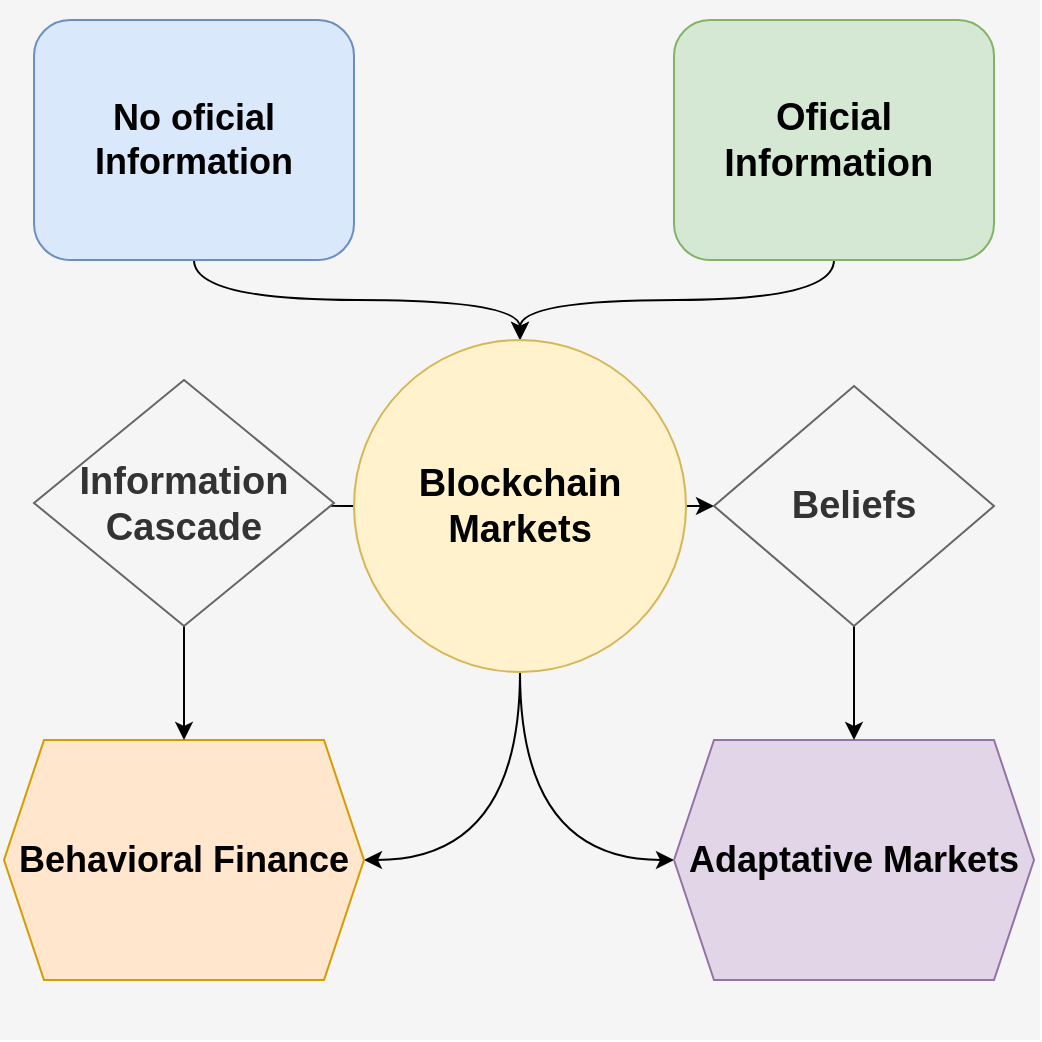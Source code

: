 <mxfile version="20.5.3" type="github">
  <diagram id="UiH3Iwp8ihbxu1lXQcd2" name="Seite-1">
    <mxGraphModel dx="830" dy="568" grid="1" gridSize="10" guides="1" tooltips="1" connect="1" arrows="1" fold="1" page="1" pageScale="1" pageWidth="827" pageHeight="1169" math="0" shadow="0">
      <root>
        <mxCell id="0" />
        <mxCell id="1" parent="0" />
        <mxCell id="aZ2FEfgqHKBh5IlZA_Mn-2" value="" style="whiteSpace=wrap;html=1;aspect=fixed;strokeColor=none;fillColor=#f5f5f5;fontColor=#333333;" vertex="1" parent="1">
          <mxGeometry x="103" y="70" width="520" height="520" as="geometry" />
        </mxCell>
        <mxCell id="1wnYQfuYENzwQwFTmS7A-9" style="edgeStyle=orthogonalEdgeStyle;curved=1;orthogonalLoop=1;jettySize=auto;html=1;entryX=0.5;entryY=0;entryDx=0;entryDy=0;" parent="1" source="1wnYQfuYENzwQwFTmS7A-1" target="1wnYQfuYENzwQwFTmS7A-3" edge="1">
          <mxGeometry relative="1" as="geometry" />
        </mxCell>
        <mxCell id="1wnYQfuYENzwQwFTmS7A-1" value="No oficial Information" style="rounded=1;whiteSpace=wrap;html=1;fontSize=18;fontStyle=1;fillColor=#dae8fc;strokeColor=#6c8ebf;" parent="1" vertex="1">
          <mxGeometry x="120" y="80" width="160" height="120" as="geometry" />
        </mxCell>
        <mxCell id="1wnYQfuYENzwQwFTmS7A-12" style="edgeStyle=orthogonalEdgeStyle;curved=1;orthogonalLoop=1;jettySize=auto;html=1;entryX=0.5;entryY=0;entryDx=0;entryDy=0;" parent="1" source="1wnYQfuYENzwQwFTmS7A-2" target="1wnYQfuYENzwQwFTmS7A-3" edge="1">
          <mxGeometry relative="1" as="geometry" />
        </mxCell>
        <mxCell id="1wnYQfuYENzwQwFTmS7A-2" value="Oficial Information&amp;nbsp;" style="rounded=1;whiteSpace=wrap;html=1;fontSize=19;fontStyle=1;fillColor=#d5e8d4;strokeColor=#82b366;" parent="1" vertex="1">
          <mxGeometry x="440" y="80" width="160" height="120" as="geometry" />
        </mxCell>
        <mxCell id="1wnYQfuYENzwQwFTmS7A-7" style="edgeStyle=orthogonalEdgeStyle;orthogonalLoop=1;jettySize=auto;html=1;entryX=0;entryY=0.5;entryDx=0;entryDy=0;curved=1;exitX=0.5;exitY=1;exitDx=0;exitDy=0;" parent="1" source="1wnYQfuYENzwQwFTmS7A-3" target="1wnYQfuYENzwQwFTmS7A-5" edge="1">
          <mxGeometry relative="1" as="geometry">
            <mxPoint x="390" y="640" as="sourcePoint" />
          </mxGeometry>
        </mxCell>
        <mxCell id="1wnYQfuYENzwQwFTmS7A-14" value="" style="edgeStyle=orthogonalEdgeStyle;curved=1;orthogonalLoop=1;jettySize=auto;html=1;fontSize=19;" parent="1" source="1wnYQfuYENzwQwFTmS7A-3" target="1wnYQfuYENzwQwFTmS7A-13" edge="1">
          <mxGeometry relative="1" as="geometry" />
        </mxCell>
        <mxCell id="1wnYQfuYENzwQwFTmS7A-21" style="edgeStyle=orthogonalEdgeStyle;curved=1;orthogonalLoop=1;jettySize=auto;html=1;entryX=1;entryY=0.5;entryDx=0;entryDy=0;fontSize=19;" parent="1" source="1wnYQfuYENzwQwFTmS7A-3" target="1wnYQfuYENzwQwFTmS7A-4" edge="1">
          <mxGeometry relative="1" as="geometry" />
        </mxCell>
        <mxCell id="1wnYQfuYENzwQwFTmS7A-22" style="edgeStyle=orthogonalEdgeStyle;curved=1;orthogonalLoop=1;jettySize=auto;html=1;exitX=0;exitY=0.5;exitDx=0;exitDy=0;fontSize=19;" parent="1" source="1wnYQfuYENzwQwFTmS7A-3" target="1wnYQfuYENzwQwFTmS7A-17" edge="1">
          <mxGeometry relative="1" as="geometry" />
        </mxCell>
        <mxCell id="1wnYQfuYENzwQwFTmS7A-3" value="Blockchain Markets" style="ellipse;whiteSpace=wrap;html=1;aspect=fixed;fontSize=19;fontStyle=1;fillColor=#fff2cc;strokeColor=#d6b656;" parent="1" vertex="1">
          <mxGeometry x="280" y="240" width="166" height="166" as="geometry" />
        </mxCell>
        <mxCell id="1wnYQfuYENzwQwFTmS7A-4" value="Behavioral Finance" style="shape=hexagon;perimeter=hexagonPerimeter2;whiteSpace=wrap;html=1;fixedSize=1;fontSize=18;fontStyle=1;fillColor=#ffe6cc;strokeColor=#d79b00;" parent="1" vertex="1">
          <mxGeometry x="105" y="440" width="180" height="120" as="geometry" />
        </mxCell>
        <mxCell id="1wnYQfuYENzwQwFTmS7A-5" value="Adaptative Markets" style="shape=hexagon;perimeter=hexagonPerimeter2;whiteSpace=wrap;html=1;fixedSize=1;strokeWidth=1;fontSize=18;fontStyle=1;fillColor=#e1d5e7;strokeColor=#9673a6;" parent="1" vertex="1">
          <mxGeometry x="440" y="440" width="180" height="120" as="geometry" />
        </mxCell>
        <mxCell id="1wnYQfuYENzwQwFTmS7A-6" style="edgeStyle=orthogonalEdgeStyle;rounded=0;orthogonalLoop=1;jettySize=auto;html=1;exitX=0.5;exitY=1;exitDx=0;exitDy=0;" parent="1" source="1wnYQfuYENzwQwFTmS7A-3" target="1wnYQfuYENzwQwFTmS7A-3" edge="1">
          <mxGeometry relative="1" as="geometry" />
        </mxCell>
        <mxCell id="1wnYQfuYENzwQwFTmS7A-15" style="edgeStyle=orthogonalEdgeStyle;curved=1;orthogonalLoop=1;jettySize=auto;html=1;entryX=0.5;entryY=0;entryDx=0;entryDy=0;fontSize=19;" parent="1" source="1wnYQfuYENzwQwFTmS7A-13" target="1wnYQfuYENzwQwFTmS7A-5" edge="1">
          <mxGeometry relative="1" as="geometry" />
        </mxCell>
        <mxCell id="1wnYQfuYENzwQwFTmS7A-13" value="Beliefs" style="rhombus;whiteSpace=wrap;html=1;strokeWidth=1;fontSize=19;fillColor=#f5f5f5;fontColor=#333333;strokeColor=#666666;fontStyle=1" parent="1" vertex="1">
          <mxGeometry x="460" y="263" width="140" height="120" as="geometry" />
        </mxCell>
        <mxCell id="1wnYQfuYENzwQwFTmS7A-18" style="edgeStyle=orthogonalEdgeStyle;curved=1;orthogonalLoop=1;jettySize=auto;html=1;fontSize=19;" parent="1" source="1wnYQfuYENzwQwFTmS7A-17" target="1wnYQfuYENzwQwFTmS7A-4" edge="1">
          <mxGeometry relative="1" as="geometry" />
        </mxCell>
        <mxCell id="1wnYQfuYENzwQwFTmS7A-17" value="Information Cascade" style="rhombus;whiteSpace=wrap;html=1;strokeWidth=1;fontSize=19;fillColor=#f5f5f5;fontColor=#333333;strokeColor=#666666;fontStyle=1" parent="1" vertex="1">
          <mxGeometry x="120" y="260" width="150" height="123" as="geometry" />
        </mxCell>
      </root>
    </mxGraphModel>
  </diagram>
</mxfile>
